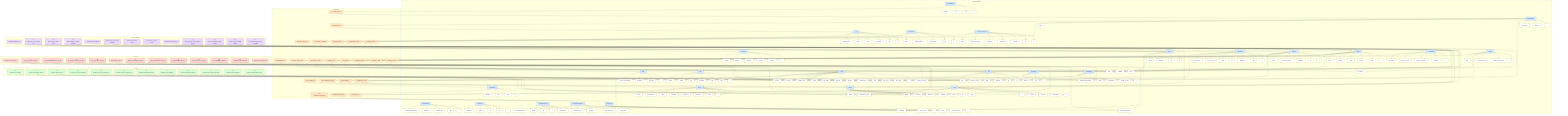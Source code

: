 graph TD
%% =====================================================================
%% SCRUM Domain Graph (Entities, Attributes, Relations, Goals, Conditions, Decision Variables)
%% Direction: Top-Down
%% =====================================================================

%% ---------- Class Definitions ----------
classDef entity fill:#d0e7ff,stroke:#1e64b7,stroke-width:1px,color:#000;
classDef attribute fill:#ffffff,stroke:#555,stroke-width:1px,color:#000;
classDef relation fill:#ffe4c2,stroke:#cc7a00,stroke-width:1px,color:#000;
classDef goal fill:#d8ffd8,stroke:#2e7d32,stroke-width:1px,color:#000;
classDef condition fill:#ffd6d6,stroke:#c62828,stroke-width:1px,color:#000;
classDef decision fill:#ead9ff,stroke:#6a1b9a,stroke-width:1px,color:#000;

%% =====================================================================
%% 1) ENTITIES + ATTRIBUTES  (Entities.csv)
%% =====================================================================

subgraph ENTITIES[Entities & Attributes]
direction TB

%% E0 Project
E0_Project["Project"]:::entity
E0_attr_id["id"]:::attribute
E0_attr_name["name"]:::attribute
E0_attr_project_start["project_start"]:::attribute
E0_attr_project_end["project_end"]:::attribute
E0_attr_description["description"]:::attribute
E0_attr_budget["budget"]:::attribute
E0_attr_status["status"]:::attribute
E0_attr_target_audience["target_audience"]:::attribute
E0_attr_priority["priority"]:::attribute
E0_Project --> E0_attr_id
E0_Project --> E0_attr_name
E0_Project --> E0_attr_project_start
E0_Project --> E0_attr_project_end
E0_Project --> E0_attr_description
E0_Project --> E0_attr_budget
E0_Project --> E0_attr_status
E0_Project --> E0_attr_target_audience
E0_Project --> E0_attr_priority

%% E1 Team
E1_Team["Team"]:::entity
E1_attr_id["id"]:::attribute
E1_attr_name["name"]:::attribute
E1_attr_team_size["team_size"]:::attribute
E1_attr_team_start["team_start"]:::attribute
E1_attr_team_status["team_status"]:::attribute
E1_attr_location["location"]:::attribute
E1_attr_team_type["team_type"]:::attribute
E1_Team --> E1_attr_id
E1_Team --> E1_attr_name
E1_Team --> E1_attr_team_size
E1_Team --> E1_attr_team_start
E1_Team --> E1_attr_team_status
E1_Team --> E1_attr_location
E1_Team --> E1_attr_team_type

%% E2 Worker
E2_Worker["Worker"]:::entity
E2_attr_id["id"]:::attribute
E2_attr_name["name"]:::attribute
E2_attr_first_name["first_name"]:::attribute
E2_attr_email["email"]:::attribute
E2_attr_start_date["start_date"]:::attribute
E2_attr_status["status"]:::attribute
E2_attr_availability["availability"]:::attribute
E2_Worker --> E2_attr_id
E2_Worker --> E2_attr_name
E2_Worker --> E2_attr_first_name
E2_Worker --> E2_attr_email
E2_Worker --> E2_attr_start_date
E2_Worker --> E2_attr_status
E2_Worker --> E2_attr_availability

%% E3 Feature
E3_Feature["Feature"]:::entity
E3_attr_id["id"]:::attribute
E3_attr_title["title"]:::attribute
E3_attr_description["description"]:::attribute
E3_attr_status["status"]:::attribute
E3_attr_priority["priority"]:::attribute
E3_attr_estimated_effort["estimated_effort"]:::attribute
E3_Feature --> E3_attr_id
E3_Feature --> E3_attr_title
E3_Feature --> E3_attr_description
E3_Feature --> E3_attr_status
E3_Feature --> E3_attr_priority
E3_Feature --> E3_attr_estimated_effort

%% E4 Skill
E4_Skill["Skill"]:::entity
E4_attr_id["id"]:::attribute
E4_attr_label["label"]:::attribute
E4_attr_description["description"]:::attribute
E4_attr_level["level"]:::attribute
E4_attr_certified["certified"]:::attribute
E4_attr_category["category"]:::attribute
E4_Skill --> E4_attr_id
E4_Skill --> E4_attr_label
E4_Skill --> E4_attr_description
E4_Skill --> E4_attr_level
E4_Skill --> E4_attr_certified
E4_Skill --> E4_attr_category

%% E5 Role
E5_Role["Role"]:::entity
E5_attr_id["id"]:::attribute
E5_attr_role_name["role_name"]:::attribute
E5_attr_description["description"]:::attribute
E5_attr_area["area_of_responsibility"]:::attribute
E5_Role --> E5_attr_id
E5_Role --> E5_attr_role_name
E5_Role --> E5_attr_description
E5_Role --> E5_attr_area

%% E6 ProductOwner
E6_PO["ProductOwner"]:::entity
E6_attr_id["id"]:::attribute
E6_attr_name["name"]:::attribute
E6_attr_email["email"]:::attribute
E6_attr_availability["availability"]:::attribute
E6_PO --> E6_attr_id
E6_PO --> E6_attr_name
E6_PO --> E6_attr_email
E6_PO --> E6_attr_availability

%% E7 ScrumMaster
E7_SM["ScrumMaster"]:::entity
E7_attr_id["id"]:::attribute
E7_attr_name["name"]:::attribute
E7_attr_email["email"]:::attribute
E7_attr_experience["experience"]:::attribute
E7_SM --> E7_attr_id
E7_SM --> E7_attr_name
E7_SM --> E7_attr_email
E7_SM --> E7_attr_experience

%% E8 ProductBacklog
E8_PB["ProductBacklog"]:::entity
E8_attr_id["id"]:::attribute
E8_attr_created_on["created_on"]:::attribute
E8_attr_last_updated["last_updated"]:::attribute
E8_attr_number_of_entries["number_of_entries"]:::attribute
E8_attr_status["status"]:::attribute
E8_PB --> E8_attr_id
E8_PB --> E8_attr_created_on
E8_PB --> E8_attr_last_updated
E8_PB --> E8_attr_number_of_entries
E8_PB --> E8_attr_status

%% E9 Sprint
E9_Sprint["Sprint"]:::entity
E9_attr_id["id"]:::attribute
E9_attr_sprint_number["sprint_number"]:::attribute
E9_attr_start_date["start_date"]:::attribute
E9_attr_end_date["end_date"]:::attribute
E9_attr_status["status"]:::attribute
E9_attr_achievement_of_goal["achievement_of_goal"]:::attribute
E9_Sprint --> E9_attr_id
E9_Sprint --> E9_attr_sprint_number
E9_Sprint --> E9_attr_start_date
E9_Sprint --> E9_attr_end_date
E9_Sprint --> E9_attr_status
E9_Sprint --> E9_attr_achievement_of_goal

%% E10 SprintPlanning
E10_SPP["SprintPlanning"]:::entity
E10_attr_id["id"]:::attribute
E10_attr_date["date"]:::attribute
E10_attr_duration["duration_(min)"]:::attribute
E10_attr_moderation["moderation"]:::attribute
E10_attr_outcome["outcome_documentation"]:::attribute
E10_SPP --> E10_attr_id
E10_SPP --> E10_attr_date
E10_SPP --> E10_attr_duration
E10_SPP --> E10_attr_moderation
E10_SPP --> E10_attr_outcome

%% E11 DailyScrum
E11_DS["DailyScrum"]:::entity
E11_attr_id["id"]:::attribute
E11_attr_date["date"]:::attribute
E11_attr_time["time"]:::attribute
E11_attr_duration["duration"]:::attribute
E11_attr_moderation["moderation"]:::attribute
E11_DS --> E11_attr_id
E11_DS --> E11_attr_date
E11_DS --> E11_attr_time
E11_DS --> E11_attr_duration
E11_DS --> E11_attr_moderation

%% E12 SprintReview
E12_SR["SprintReview"]:::entity
E12_attr_id["id"]:::attribute
E12_attr_date["date"]:::attribute
E12_attr_duration["duration"]:::attribute
E12_attr_feedback_documentation["feedback_documentation"]:::attribute
E12_attr_attendees_count["attendees_count"]:::attribute
E12_SR --> E12_attr_id
E12_SR --> E12_attr_date
E12_SR --> E12_attr_duration
E12_SR --> E12_attr_feedback_documentation
E12_SR --> E12_attr_attendees_count

%% E13 SprintRetrospective
E13_SRE["SprintRetrospective"]:::entity
E13_attr_id["id"]:::attribute
E13_attr_date["date"]:::attribute
E13_attr_duration["duration"]:::attribute
E13_attr_improvement_actions["improvement_actions"]:::attribute
E13_attr_team_satisfaction["team_satisfaction"]:::attribute
E13_attr_moderation["moderation"]:::attribute
E13_SRE --> E13_attr_id
E13_SRE --> E13_attr_date
E13_SRE --> E13_attr_duration
E13_SRE --> E13_attr_improvement_actions
E13_SRE --> E13_attr_team_satisfaction
E13_SRE --> E13_attr_moderation

%% E14 SprintBacklog
E14_SBL["SprintBacklog"]:::entity
E14_attr_id["id"]:::attribute
E14_attr_number_of_tasks["number_of_tasks"]:::attribute
E14_attr_last_updated["last_updated"]:::attribute
E14_attr_status["status"]:::attribute
E14_attr_total_effort["total_effort"]:::attribute
E14_SBL --> E14_attr_id
E14_SBL --> E14_attr_number_of_tasks
E14_SBL --> E14_attr_last_updated
E14_SBL --> E14_attr_status
E14_SBL --> E14_attr_total_effort

%% E15 SprintGoal
E15_SG["SprintGoal"]:::entity
E15_attr_id["id"]:::attribute
E15_attr_objective_description["objective_description"]:::attribute
E15_attr_achievement_status["achievement_status"]:::attribute
E15_attr_benefit["benefit"]:::attribute
E15_SG --> E15_attr_id
E15_SG --> E15_attr_objective_description
E15_SG --> E15_attr_achievement_status
E15_SG --> E15_attr_benefit

%% E16 Epic
E16_Epic["Epic"]:::entity
E16_attr_id["id"]:::attribute
E16_attr_title["title"]:::attribute
E16_attr_description["description"]:::attribute
E16_attr_priority["priority"]:::attribute
E16_attr_status["status"]:::attribute
E16_attr_estimated_effort["estimated_effort"]:::attribute
E16_Epic --> E16_attr_id
E16_Epic --> E16_attr_title
E16_Epic --> E16_attr_description
E16_Epic --> E16_attr_priority
E16_Epic --> E16_attr_status
E16_Epic --> E16_attr_estimated_effort

%% E17 UserStory
E17_US["UserStory"]:::entity
E17_attr_id["id"]:::attribute
E17_attr_title["title"]:::attribute
E17_attr_description["description"]:::attribute
E17_attr_acceptance_criteria["acceptance_criteria"]:::attribute
E17_attr_priority["priority"]:::attribute
E17_attr_story_points["story_points"]:::attribute
E17_attr_status["status"]:::attribute
E17_US --> E17_attr_id
E17_US --> E17_attr_title
E17_US --> E17_attr_description
E17_US --> E17_attr_acceptance_criteria
E17_US --> E17_attr_priority
E17_US --> E17_attr_story_points
E17_US --> E17_attr_status

%% E18 Task
E18_Task["Task"]:::entity
E18_attr_id["id"]:::attribute
E18_attr_title["title"]:::attribute
E18_attr_description["description"]:::attribute
E18_attr_status["status"]:::attribute
E18_attr_effort["effort"]:::attribute
E18_attr_type["type"]:::attribute
E18_Task --> E18_attr_id
E18_Task --> E18_attr_title
E18_Task --> E18_attr_description
E18_Task --> E18_attr_status
E18_Task --> E18_attr_effort
E18_Task --> E18_attr_type

%% E19 DevelopmentSnapshot
E19_DEV["DevelopmentSnapshot"]:::entity
E19_attr_id["id"]:::attribute
E19_attr_version_number["version_number"]:::attribute
E19_attr_creation_date["creation_date"]:::attribute
E19_attr_test_status["test_status"]:::attribute
E19_attr_deployment_target["deployment_target"]:::attribute
E19_attr_documentation["documentation"]:::attribute
E19_DEV --> E19_attr_id
E19_DEV --> E19_attr_version_number
E19_DEV --> E19_attr_creation_date
E19_DEV --> E19_attr_test_status
E19_DEV --> E19_attr_deployment_target
E19_DEV --> E19_attr_documentation

%% E20 Blocker
E20_Blocker["Blocker"]:::entity
E20_attr_id["id"]:::attribute
E20_attr_title["title"]:::attribute
E20_attr_description["description"]:::attribute
E20_attr_severity["severity"]:::attribute
E20_attr_status["status"]:::attribute
E20_attr_detected_on["detected_on"]:::attribute
E20_attr_resolved_on["resolved_on"]:::attribute
E20_Blocker --> E20_attr_id
E20_Blocker --> E20_attr_title
E20_Blocker --> E20_attr_description
E20_Blocker --> E20_attr_severity
E20_Blocker --> E20_attr_status
E20_Blocker --> E20_attr_detected_on
E20_Blocker --> E20_attr_resolved_on

%% E21 Stakeholder
E21_SH["Stakeholder"]:::entity
E21_attr_id["id"]:::attribute
E21_attr_name["name"]:::attribute
E21_attr_organization["organization"]:::attribute
E21_attr_role["role"]:::attribute
E21_attr_email["email"]:::attribute
E21_attr_area_of_interest["area_of_interest"]:::attribute
E21_attr_influence_level["influence_level"]:::attribute
E21_attr_relevance_to_feature["relevance_to_feature"]:::attribute
E21_SH --> E21_attr_id
E21_SH --> E21_attr_name
E21_SH --> E21_attr_organization
E21_SH --> E21_attr_role
E21_SH --> E21_attr_email
E21_SH --> E21_attr_area_of_interest
E21_SH --> E21_attr_influence_level
E21_SH --> E21_attr_relevance_to_feature

%% E22 Velocity
E22_VEL["Velocity"]:::entity
E22_attr_id["id"]:::attribute
E22_attr_num_sprints["number_of_sprints_used"]:::attribute
E22_attr_avg_sp["avg._story_points"]:::attribute
E22_attr_max_velocity["max_velocity"]:::attribute
E22_attr_min_velocity["min_velocity"]:::attribute
E22_attr_trend["trend"]:::attribute
E22_VEL --> E22_attr_id
E22_VEL --> E22_attr_num_sprints
E22_VEL --> E22_attr_avg_sp
E22_VEL --> E22_attr_max_velocity
E22_VEL --> E22_attr_min_velocity
E22_VEL --> E22_attr_trend

%% E23 ReleasePlan
E23_REP["ReleasePlan"]:::entity
E23_attr_id["id"]:::attribute
E23_attr_version["version"]:::attribute
E23_attr_planned_date["planned_date"]:::attribute
E23_attr_included_features["included_features"]:::attribute
E23_attr_status["status"]:::attribute
E23_REP --> E23_attr_id
E23_REP --> E23_attr_version
E23_REP --> E23_attr_planned_date
E23_REP --> E23_attr_included_features
E23_REP --> E23_attr_status

%% E24 Roadmap
E24_RM["Roadmap"]:::entity
E24_attr_id["id"]:::attribute
E24_attr_start_date["start_date"]:::attribute
E24_attr_end_date["end_date"]:::attribute
E24_attr_milestones["milestones"]:::attribute
E24_attr_objectives["objectives"]:::attribute
E24_attr_versions["versions"]:::attribute
E24_RM --> E24_attr_id
E24_RM --> E24_attr_start_date
E24_RM --> E24_attr_end_date
E24_RM --> E24_attr_milestones
E24_RM --> E24_attr_objectives
E24_RM --> E24_attr_versions

%% E25 ScrumBoard
E25_SCB["ScrumBoard"]:::entity
E25_attr_id["id"]:::attribute
E25_attr_board_type["board_type"]:::attribute
E25_attr_columns["columns_(todo/done...)"]:::attribute
E25_attr_number_of_cards["number_of_cards"]:::attribute
E25_attr_last_updated["last_updated"]:::attribute
E25_SCB --> E25_attr_id
E25_SCB --> E25_attr_board_type
E25_SCB --> E25_attr_columns
E25_SCB --> E25_attr_number_of_cards
E25_SCB --> E25_attr_last_updated

%% E26 FeatureDocumentation
E26_FED["FeatureDocumentation"]:::entity
E26_attr_id["id"]:::attribute
E26_attr_title["title"]:::attribute
E26_attr_description["description"]:::attribute
E26_attr_creation_date["creation_date"]:::attribute
E26_attr_change_log["change_log"]:::attribute
E26_attr_linked_requirements["linked_requirements"]:::attribute
E26_attr_author["author"]:::attribute
E26_FED --> E26_attr_id
E26_FED --> E26_attr_title
E26_FED --> E26_attr_description
E26_FED --> E26_attr_creation_date
E26_FED --> E26_attr_change_log
E26_FED --> E26_attr_linked_requirements
E26_FED --> E26_attr_author
end

%% =====================================================================
%% 2) RELATIONSHIPS (Relationships.csv)
%% =====================================================================
subgraph RELATIONS[Relationships]
direction TB
R1["R1 is_assigned_to_project"]:::relation
R2["R2 belongs_to_team"]:::relation
R3["R3 has_skill"]:::relation
R4["R4 takes_on_role"]:::relation
R5["R5 manages_backlog"]:::relation
R6["R6 is_supported_by"]:::relation
R7["R7 contains_feature"]:::relation
R8["R8 contains_epic"]:::relation
R9["R9 contains_user_story"]:::relation
R10["R10 consists_of_tasks"]:::relation
R11["R11 is_in_sprint_backlog"]:::relation
R12["R12 belongs_to_sprint"]:::relation
R13["R13 pursues_goal"]:::relation
R14["R14 contains_tasks"]:::relation
R15["R15 documents_feature"]:::relation
R16["R16 is_blocked_by"]:::relation
R17["R17 participates_in"]:::relation
R18["R18 moderates_retrospective"]:::relation
R19["R19 refers_to_team"]:::relation
R20["R20 plans_release"]:::relation
R21["R21 is_part_of_roadmap"]:::relation
R22["R22 generates_snapshot"]:::relation
end

%% Connect entities with relations (FromEntity -> Relation -> ToEntity)
E1_Team --> R1 --> E0_Project
E2_Worker --> R2 --> E1_Team
E2_Worker --> R3 --> E4_Skill
E2_Worker --> R4 --> E5_Role
E6_PO --> R5 --> E8_PB
E1_Team --> R6 --> E7_SM
E8_PB --> R7 --> E3_Feature
E8_PB --> R8 --> E16_Epic
E16_Epic --> R9 --> E17_US
E17_US --> R10 --> E18_Task
E17_US --> R11 --> E14_SBL
E14_SBL --> R12 --> E9_Sprint
E9_Sprint --> R13 --> E15_SG
E25_SCB --> R14 --> E18_Task
E26_FED --> R15 --> E3_Feature
E18_Task --> R16 --> E20_Blocker
E21_SH --> R17 --> E12_SR
E7_SM --> R18 --> E13_SRE
E22_VEL --> R19 --> E1_Team
E23_REP --> R20 --> E3_Feature
E23_REP --> R21 --> E24_RM
E9_Sprint --> R22 --> E19_DEV

%% =====================================================================
%% 3) GOALS (Goals.csv)  -- connect to relevant Entity/Attributes
%% =====================================================================
subgraph GOALS[Goals]
direction TB
G0["G0 maximize_team_velocity"]:::goal
G1["G1 minimize_open_blocker_severity"]:::goal
G2["G2 minimize_total_task_effort"]:::goal
G3["G3 maximize_story_points_completed"]:::goal
G4["G4 maximize_sprint_goal_achievement"]:::goal
G5["G5 minimize_feature_estimated_effort"]:::goal
G6["G6 minimize_project_budget_usage"]:::goal
G7["G7 maximize_team_satisfaction"]:::goal
G8["G8 maximize_stakeholder_relevance"]:::goal
G9["G9 minimize_sprint_backlog_total_effort"]:::goal
G10["G10 maximize_review_attendance"]:::goal
G11["G11 minimize_product_backlog_entries"]:::goal
end

G0 --> E22_attr_max_velocity
G1 --> E20_attr_severity
G2 --> E18_attr_effort
G3 --> E17_attr_story_points
G4 --> E9_attr_achievement_of_goal
G5 --> E3_attr_estimated_effort
G6 --> E0_attr_budget
G7 --> E13_attr_team_satisfaction
G8 --> E21_attr_relevance_to_feature
G9 --> E14_attr_total_effort
G10 --> E12_attr_attendees_count
G11 --> E8_attr_number_of_entries

%% =====================================================================
%% 4) CONDITIONS (Conditions.csv) -- connect to relevant Entity/Attributes
%% =====================================================================
subgraph CONDITIONS[Conditions]
direction TB
C0["C0 team_size_within_limit"]:::condition
C1["C1 team_type_is_cross_functional"]:::condition
C2["C2 worker_availability_above_threshold"]:::condition
C3["C3 sprint_status_is_planned_or_active"]:::condition
C4["C4 user_story_status_not_done"]:::condition
C5["C5 task_type_is_valid"]:::condition
C6["C6 blocker_status_must_be_resolved"]:::condition
C7["C7 feature_priority_meets_minimum"]:::condition
C8["C8 project_budget_under_cap"]:::condition
C9["C9 sprint_goal_must_be_defined"]:::condition
C10["C10 review_feedback_documented"]:::condition
C11["C11 retrospective_has_moderation"]:::condition
C12["C12 velocity_min_threshold"]:::condition
end

C0 --> E1_Team
C0 --> E1_attr_team_size
C1 --> E1_attr_team_type
C2 --> E2_attr_availability
C3 --> E9_attr_status
C4 --> E17_attr_status
C5 --> E18_attr_type
C6 --> E20_attr_status
C6 --> E20_attr_severity
C7 --> E3_attr_priority
C8 --> E0_attr_budget
C9 --> E15_attr_objective_description
C10 --> E12_attr_feedback_documentation
C11 --> E13_attr_moderation
C12 --> E22_attr_min_velocity

%% =====================================================================
%% 5) DECISION VARIABLES (DecisionVariables.csv) -- connect to relevant Entities
%% =====================================================================
subgraph DVS[Decision Variables]
direction TB
DV0["DV0 select_feature {0,1}"]:::decision
DV1["DV1 assign_user_story_to_sprint {0,1}"]:::decision
DV2["DV2 assign_task_to_worker {0,1}"]:::decision
DV3["DV3 allocate_budget_to_project R[0,1e6]"]:::decision
DV4["DV4 set_team_size Z[3,15]"]:::decision
DV5["DV5 set_sprint_goal_target Z[0,100]"]:::decision
DV6["DV6 prioritize_feature Z[1,5]"]:::decision
DV7["DV7 set_story_points Z[1,13]"]:::decision
DV8["DV8 set_task_effort Z[1,16]"]:::decision
DV9["DV9 set_max_blocker_severity_allowed Z[0,10]"]:::decision
DV10["DV10 set_review_attendance_target Z[0,200]"]:::decision
DV11["DV11 set_min_velocity_threshold Z[0,200]"]:::decision
DV12["DV12 set_sprint_backlog_effort_cap Z[0,1000]"]:::decision
end

DV0 --> E3_Feature
DV1 --> E17_US
DV1 --> E9_Sprint
DV2 --> E18_Task
DV2 --> E2_Worker
DV3 --> E0_Project
DV4 --> E1_Team
DV5 --> E9_Sprint
DV6 --> E3_Feature
DV7 --> E17_US
DV8 --> E18_Task
DV9 --> E20_Blocker
DV10 --> E12_SR
DV11 --> E22_VEL
DV12 --> E14_SBL